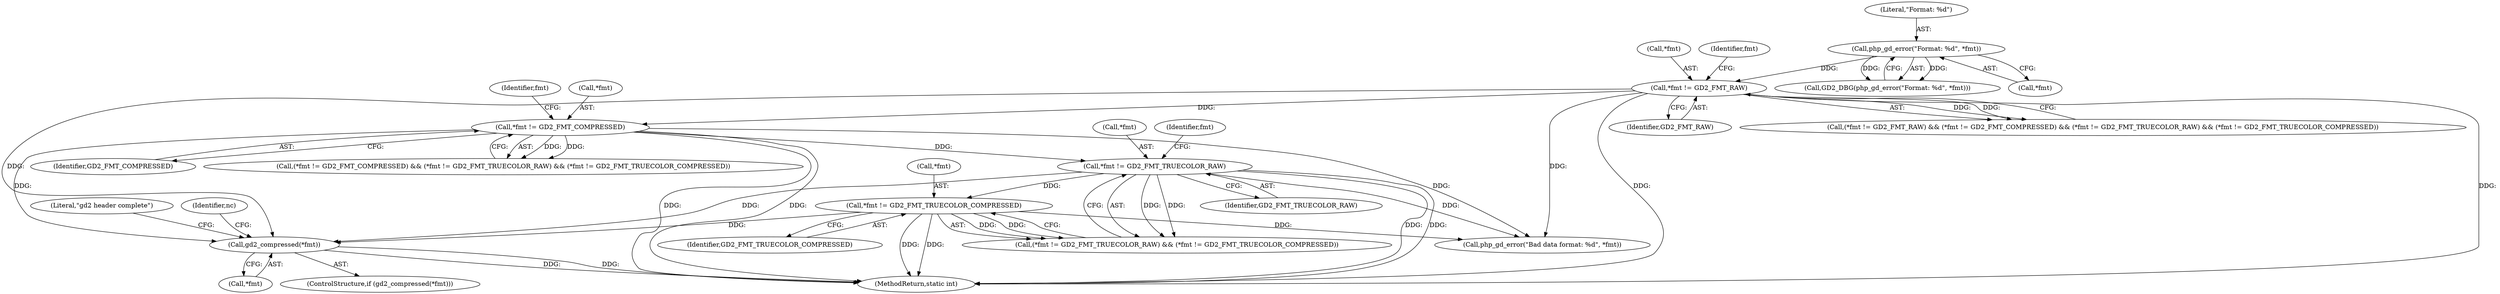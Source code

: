 digraph "0_php-src_7722455726bec8c53458a32851d2a87982cf0eac?w=1@pointer" {
"1000326" [label="(Call,gd2_compressed(*fmt))"];
"1000284" [label="(Call,*fmt != GD2_FMT_TRUECOLOR_RAW)"];
"1000279" [label="(Call,*fmt != GD2_FMT_COMPRESSED)"];
"1000274" [label="(Call,*fmt != GD2_FMT_RAW)"];
"1000268" [label="(Call,php_gd_error(\"Format: %d\", *fmt))"];
"1000288" [label="(Call,*fmt != GD2_FMT_TRUECOLOR_COMPRESSED)"];
"1000283" [label="(Call,(*fmt != GD2_FMT_TRUECOLOR_RAW) && (*fmt != GD2_FMT_TRUECOLOR_COMPRESSED))"];
"1000294" [label="(Call,php_gd_error(\"Bad data format: %d\", *fmt))"];
"1000288" [label="(Call,*fmt != GD2_FMT_TRUECOLOR_COMPRESSED)"];
"1000267" [label="(Call,GD2_DBG(php_gd_error(\"Format: %d\", *fmt)))"];
"1000289" [label="(Call,*fmt)"];
"1000275" [label="(Call,*fmt)"];
"1000280" [label="(Call,*fmt)"];
"1000279" [label="(Call,*fmt != GD2_FMT_COMPRESSED)"];
"1000285" [label="(Call,*fmt)"];
"1000291" [label="(Identifier,GD2_FMT_TRUECOLOR_COMPRESSED)"];
"1000277" [label="(Identifier,GD2_FMT_RAW)"];
"1000436" [label="(Literal,\"gd2 header complete\")"];
"1000286" [label="(Identifier,fmt)"];
"1000269" [label="(Literal,\"Format: %d\")"];
"1000327" [label="(Call,*fmt)"];
"1000442" [label="(MethodReturn,static int)"];
"1000281" [label="(Identifier,fmt)"];
"1000290" [label="(Identifier,fmt)"];
"1000273" [label="(Call,(*fmt != GD2_FMT_RAW) && (*fmt != GD2_FMT_COMPRESSED) && (*fmt != GD2_FMT_TRUECOLOR_RAW) && (*fmt != GD2_FMT_TRUECOLOR_COMPRESSED))"];
"1000284" [label="(Call,*fmt != GD2_FMT_TRUECOLOR_RAW)"];
"1000326" [label="(Call,gd2_compressed(*fmt))"];
"1000282" [label="(Identifier,GD2_FMT_COMPRESSED)"];
"1000331" [label="(Identifier,nc)"];
"1000287" [label="(Identifier,GD2_FMT_TRUECOLOR_RAW)"];
"1000268" [label="(Call,php_gd_error(\"Format: %d\", *fmt))"];
"1000325" [label="(ControlStructure,if (gd2_compressed(*fmt)))"];
"1000278" [label="(Call,(*fmt != GD2_FMT_COMPRESSED) && (*fmt != GD2_FMT_TRUECOLOR_RAW) && (*fmt != GD2_FMT_TRUECOLOR_COMPRESSED))"];
"1000270" [label="(Call,*fmt)"];
"1000274" [label="(Call,*fmt != GD2_FMT_RAW)"];
"1000326" -> "1000325"  [label="AST: "];
"1000326" -> "1000327"  [label="CFG: "];
"1000327" -> "1000326"  [label="AST: "];
"1000331" -> "1000326"  [label="CFG: "];
"1000436" -> "1000326"  [label="CFG: "];
"1000326" -> "1000442"  [label="DDG: "];
"1000326" -> "1000442"  [label="DDG: "];
"1000284" -> "1000326"  [label="DDG: "];
"1000274" -> "1000326"  [label="DDG: "];
"1000279" -> "1000326"  [label="DDG: "];
"1000288" -> "1000326"  [label="DDG: "];
"1000284" -> "1000283"  [label="AST: "];
"1000284" -> "1000287"  [label="CFG: "];
"1000285" -> "1000284"  [label="AST: "];
"1000287" -> "1000284"  [label="AST: "];
"1000290" -> "1000284"  [label="CFG: "];
"1000283" -> "1000284"  [label="CFG: "];
"1000284" -> "1000442"  [label="DDG: "];
"1000284" -> "1000442"  [label="DDG: "];
"1000284" -> "1000283"  [label="DDG: "];
"1000284" -> "1000283"  [label="DDG: "];
"1000279" -> "1000284"  [label="DDG: "];
"1000284" -> "1000288"  [label="DDG: "];
"1000284" -> "1000294"  [label="DDG: "];
"1000279" -> "1000278"  [label="AST: "];
"1000279" -> "1000282"  [label="CFG: "];
"1000280" -> "1000279"  [label="AST: "];
"1000282" -> "1000279"  [label="AST: "];
"1000286" -> "1000279"  [label="CFG: "];
"1000278" -> "1000279"  [label="CFG: "];
"1000279" -> "1000442"  [label="DDG: "];
"1000279" -> "1000442"  [label="DDG: "];
"1000279" -> "1000278"  [label="DDG: "];
"1000279" -> "1000278"  [label="DDG: "];
"1000274" -> "1000279"  [label="DDG: "];
"1000279" -> "1000294"  [label="DDG: "];
"1000274" -> "1000273"  [label="AST: "];
"1000274" -> "1000277"  [label="CFG: "];
"1000275" -> "1000274"  [label="AST: "];
"1000277" -> "1000274"  [label="AST: "];
"1000281" -> "1000274"  [label="CFG: "];
"1000273" -> "1000274"  [label="CFG: "];
"1000274" -> "1000442"  [label="DDG: "];
"1000274" -> "1000442"  [label="DDG: "];
"1000274" -> "1000273"  [label="DDG: "];
"1000274" -> "1000273"  [label="DDG: "];
"1000268" -> "1000274"  [label="DDG: "];
"1000274" -> "1000294"  [label="DDG: "];
"1000268" -> "1000267"  [label="AST: "];
"1000268" -> "1000270"  [label="CFG: "];
"1000269" -> "1000268"  [label="AST: "];
"1000270" -> "1000268"  [label="AST: "];
"1000267" -> "1000268"  [label="CFG: "];
"1000268" -> "1000267"  [label="DDG: "];
"1000268" -> "1000267"  [label="DDG: "];
"1000288" -> "1000283"  [label="AST: "];
"1000288" -> "1000291"  [label="CFG: "];
"1000289" -> "1000288"  [label="AST: "];
"1000291" -> "1000288"  [label="AST: "];
"1000283" -> "1000288"  [label="CFG: "];
"1000288" -> "1000442"  [label="DDG: "];
"1000288" -> "1000442"  [label="DDG: "];
"1000288" -> "1000283"  [label="DDG: "];
"1000288" -> "1000283"  [label="DDG: "];
"1000288" -> "1000294"  [label="DDG: "];
}
